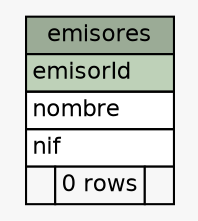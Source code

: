 // dot 2.38.0 on Windows 10 10.0
// SchemaSpy rev 590
digraph "emisores" {
  graph [
    rankdir="RL"
    bgcolor="#f7f7f7"
    nodesep="0.18"
    ranksep="0.46"
    fontname="Helvetica"
    fontsize="11"
  ];
  node [
    fontname="Helvetica"
    fontsize="11"
    shape="plaintext"
  ];
  edge [
    arrowsize="0.8"
  ];
  "emisores" [
    label=<
    <TABLE BORDER="0" CELLBORDER="1" CELLSPACING="0" BGCOLOR="#ffffff">
      <TR><TD COLSPAN="3" BGCOLOR="#9bab96" ALIGN="CENTER">emisores</TD></TR>
      <TR><TD PORT="emisorId" COLSPAN="3" BGCOLOR="#bed1b8" ALIGN="LEFT">emisorId</TD></TR>
      <TR><TD PORT="nombre" COLSPAN="3" ALIGN="LEFT">nombre</TD></TR>
      <TR><TD PORT="nif" COLSPAN="3" ALIGN="LEFT">nif</TD></TR>
      <TR><TD ALIGN="LEFT" BGCOLOR="#f7f7f7">  </TD><TD ALIGN="RIGHT" BGCOLOR="#f7f7f7">0 rows</TD><TD ALIGN="RIGHT" BGCOLOR="#f7f7f7">  </TD></TR>
    </TABLE>>
    URL="tables/emisores.html"
    tooltip="emisores"
  ];
}
